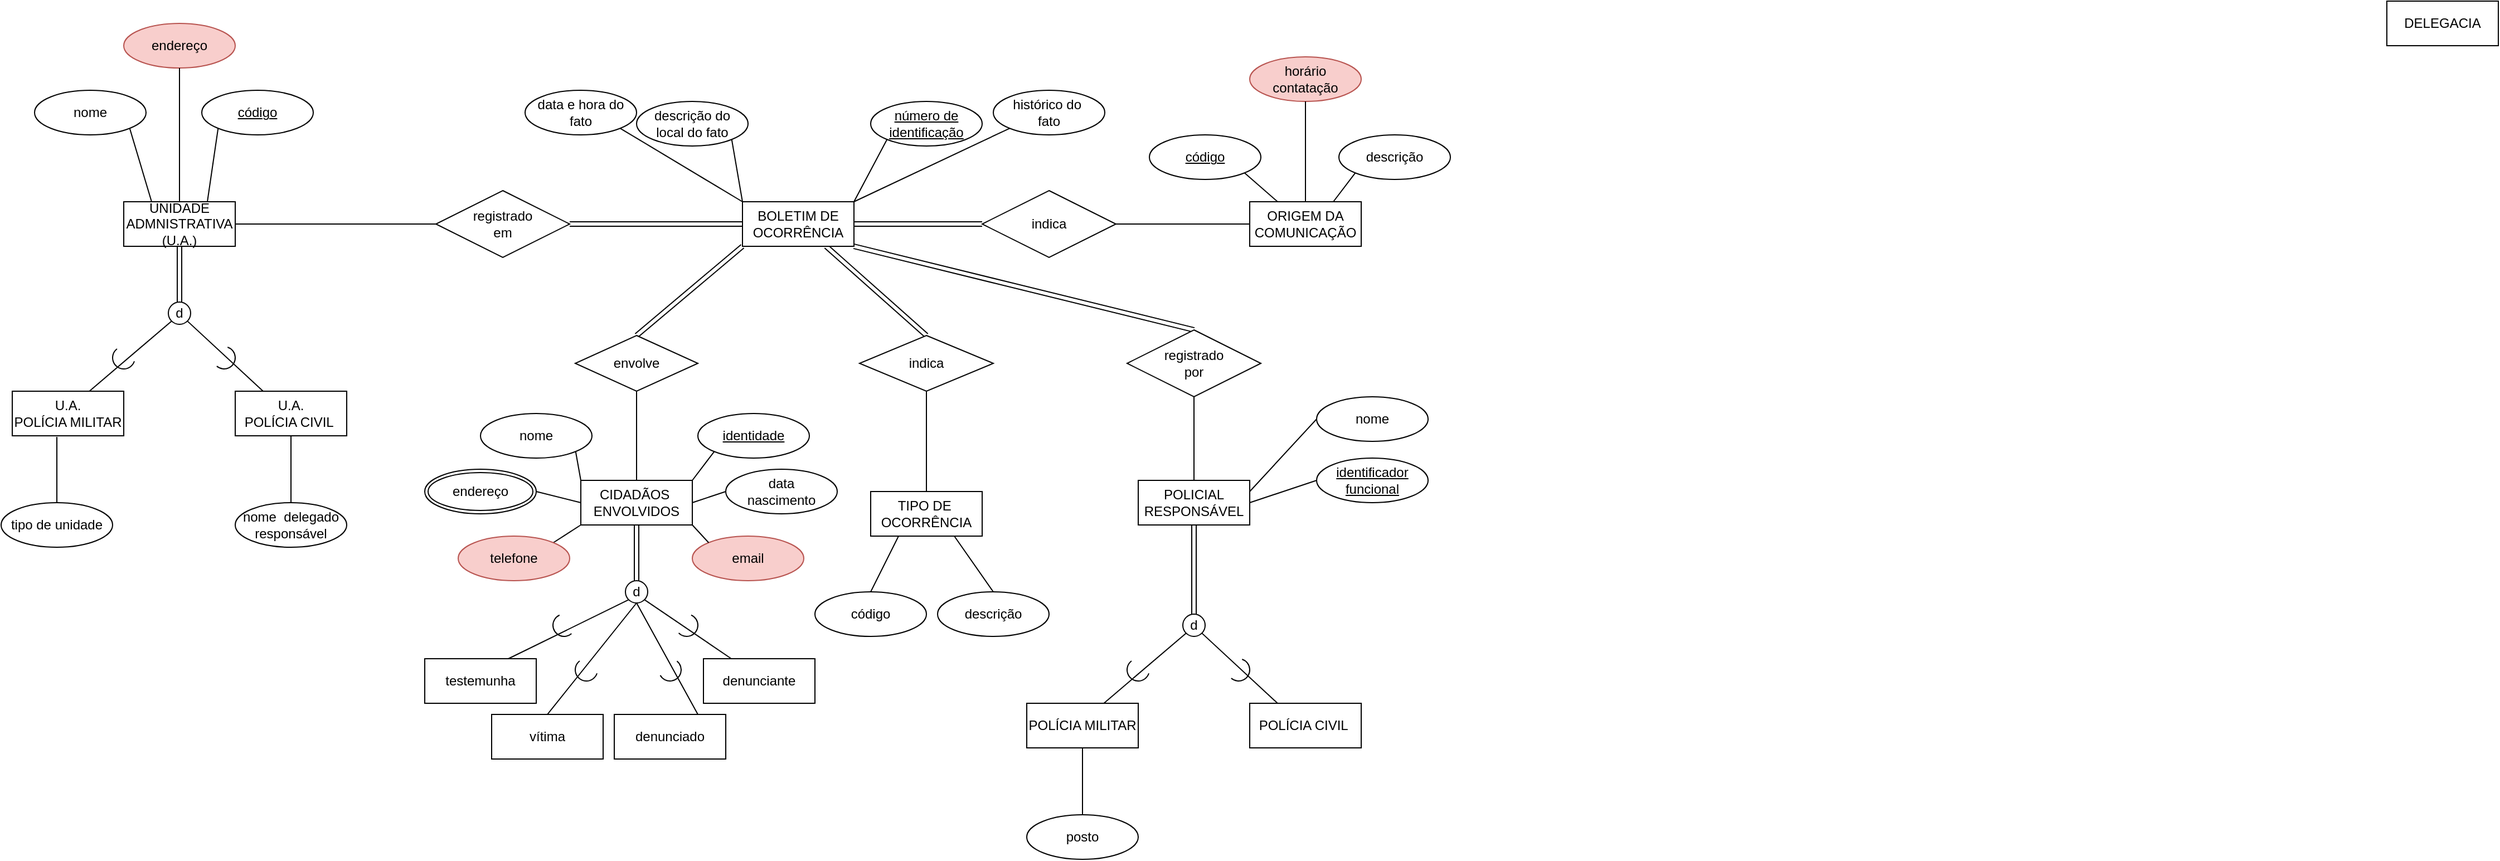 <mxfile version="14.7.6" type="github">
  <diagram id="s9DusNigEION0U9D3sJn" name="Page-1">
    <mxGraphModel dx="3570" dy="1290" grid="1" gridSize="10" guides="1" tooltips="1" connect="1" arrows="1" fold="1" page="1" pageScale="1" pageWidth="1654" pageHeight="1169" math="0" shadow="0">
      <root>
        <mxCell id="0" />
        <mxCell id="1" parent="0" />
        <mxCell id="NwrFMbraZguzJdF94J6V-99" style="edgeStyle=orthogonalEdgeStyle;shape=link;rounded=0;orthogonalLoop=1;jettySize=auto;html=1;exitX=0;exitY=0.5;exitDx=0;exitDy=0;entryX=1;entryY=0.5;entryDx=0;entryDy=0;" edge="1" parent="1" source="NwrFMbraZguzJdF94J6V-1" target="NwrFMbraZguzJdF94J6V-33">
          <mxGeometry relative="1" as="geometry" />
        </mxCell>
        <mxCell id="NwrFMbraZguzJdF94J6V-104" style="edgeStyle=none;shape=link;rounded=0;orthogonalLoop=1;jettySize=auto;html=1;exitX=1;exitY=1;exitDx=0;exitDy=0;entryX=0.5;entryY=0;entryDx=0;entryDy=0;" edge="1" parent="1" source="NwrFMbraZguzJdF94J6V-1" target="NwrFMbraZguzJdF94J6V-77">
          <mxGeometry relative="1" as="geometry" />
        </mxCell>
        <mxCell id="NwrFMbraZguzJdF94J6V-105" style="edgeStyle=none;shape=link;rounded=0;orthogonalLoop=1;jettySize=auto;html=1;exitX=0.75;exitY=1;exitDx=0;exitDy=0;entryX=0.5;entryY=0;entryDx=0;entryDy=0;" edge="1" parent="1" source="NwrFMbraZguzJdF94J6V-1" target="NwrFMbraZguzJdF94J6V-71">
          <mxGeometry relative="1" as="geometry" />
        </mxCell>
        <mxCell id="NwrFMbraZguzJdF94J6V-112" style="edgeStyle=none;shape=link;rounded=0;orthogonalLoop=1;jettySize=auto;html=1;exitX=0;exitY=1;exitDx=0;exitDy=0;entryX=0.5;entryY=0;entryDx=0;entryDy=0;" edge="1" parent="1" source="NwrFMbraZguzJdF94J6V-1" target="NwrFMbraZguzJdF94J6V-49">
          <mxGeometry relative="1" as="geometry" />
        </mxCell>
        <mxCell id="NwrFMbraZguzJdF94J6V-1" value="BOLETIM DE&lt;br&gt;OCORRÊNCIA" style="whiteSpace=wrap;html=1;align=center;" vertex="1" parent="1">
          <mxGeometry x="-935" y="490" width="100" height="40" as="geometry" />
        </mxCell>
        <mxCell id="NwrFMbraZguzJdF94J6V-2" value="data e hora do&lt;br&gt;fato" style="ellipse;whiteSpace=wrap;html=1;align=center;" vertex="1" parent="1">
          <mxGeometry x="-1130" y="390" width="100" height="40" as="geometry" />
        </mxCell>
        <mxCell id="NwrFMbraZguzJdF94J6V-3" value="histórico do&amp;nbsp;&lt;br&gt;fato" style="ellipse;whiteSpace=wrap;html=1;align=center;" vertex="1" parent="1">
          <mxGeometry x="-710" y="390" width="100" height="40" as="geometry" />
        </mxCell>
        <mxCell id="NwrFMbraZguzJdF94J6V-4" value="descrição do&lt;br&gt;local do fato" style="ellipse;whiteSpace=wrap;html=1;align=center;" vertex="1" parent="1">
          <mxGeometry x="-1030" y="400" width="100" height="40" as="geometry" />
        </mxCell>
        <mxCell id="NwrFMbraZguzJdF94J6V-5" value="&lt;u&gt;número de&lt;br&gt;identificação&lt;/u&gt;" style="ellipse;whiteSpace=wrap;html=1;align=center;" vertex="1" parent="1">
          <mxGeometry x="-820" y="400" width="100" height="40" as="geometry" />
        </mxCell>
        <mxCell id="NwrFMbraZguzJdF94J6V-9" value="DELEGACIA" style="whiteSpace=wrap;html=1;align=center;" vertex="1" parent="1">
          <mxGeometry x="540" y="310" width="100" height="40" as="geometry" />
        </mxCell>
        <mxCell id="NwrFMbraZguzJdF94J6V-10" value="ORIGEM DA&lt;br&gt;COMUNICAÇÃO" style="whiteSpace=wrap;html=1;align=center;" vertex="1" parent="1">
          <mxGeometry x="-480" y="490" width="100" height="40" as="geometry" />
        </mxCell>
        <mxCell id="NwrFMbraZguzJdF94J6V-12" value="&lt;u&gt;código&lt;/u&gt;" style="ellipse;whiteSpace=wrap;html=1;align=center;" vertex="1" parent="1">
          <mxGeometry x="-570" y="430" width="100" height="40" as="geometry" />
        </mxCell>
        <mxCell id="NwrFMbraZguzJdF94J6V-13" value="descrição" style="ellipse;whiteSpace=wrap;html=1;align=center;" vertex="1" parent="1">
          <mxGeometry x="-400" y="430" width="100" height="40" as="geometry" />
        </mxCell>
        <mxCell id="NwrFMbraZguzJdF94J6V-107" style="edgeStyle=none;shape=link;rounded=0;orthogonalLoop=1;jettySize=auto;html=1;exitX=0.5;exitY=1;exitDx=0;exitDy=0;entryX=0.5;entryY=0;entryDx=0;entryDy=0;" edge="1" parent="1" source="NwrFMbraZguzJdF94J6V-14" target="NwrFMbraZguzJdF94J6V-50">
          <mxGeometry relative="1" as="geometry" />
        </mxCell>
        <mxCell id="NwrFMbraZguzJdF94J6V-14" value="CIDADÃOS&amp;nbsp;&lt;br&gt;ENVOLVIDOS" style="whiteSpace=wrap;html=1;align=center;" vertex="1" parent="1">
          <mxGeometry x="-1080" y="740" width="100" height="40" as="geometry" />
        </mxCell>
        <mxCell id="NwrFMbraZguzJdF94J6V-15" value="nome" style="ellipse;whiteSpace=wrap;html=1;align=center;" vertex="1" parent="1">
          <mxGeometry x="-1170" y="680" width="100" height="40" as="geometry" />
        </mxCell>
        <mxCell id="NwrFMbraZguzJdF94J6V-16" value="data&lt;br&gt;nascimento" style="ellipse;whiteSpace=wrap;html=1;align=center;" vertex="1" parent="1">
          <mxGeometry x="-950" y="730" width="100" height="40" as="geometry" />
        </mxCell>
        <mxCell id="NwrFMbraZguzJdF94J6V-17" value="&lt;u&gt;identidade&lt;/u&gt;" style="ellipse;whiteSpace=wrap;html=1;align=center;" vertex="1" parent="1">
          <mxGeometry x="-975" y="680" width="100" height="40" as="geometry" />
        </mxCell>
        <mxCell id="NwrFMbraZguzJdF94J6V-19" value="" style="endArrow=none;html=1;rounded=0;exitX=0;exitY=1;exitDx=0;exitDy=0;entryX=1;entryY=0;entryDx=0;entryDy=0;" edge="1" parent="1" source="NwrFMbraZguzJdF94J6V-3" target="NwrFMbraZguzJdF94J6V-1">
          <mxGeometry relative="1" as="geometry">
            <mxPoint x="-745" y="610" as="sourcePoint" />
            <mxPoint x="-585" y="610" as="targetPoint" />
          </mxGeometry>
        </mxCell>
        <mxCell id="NwrFMbraZguzJdF94J6V-20" value="" style="endArrow=none;html=1;rounded=0;exitX=1;exitY=1;exitDx=0;exitDy=0;entryX=0;entryY=0;entryDx=0;entryDy=0;" edge="1" parent="1" source="NwrFMbraZguzJdF94J6V-2" target="NwrFMbraZguzJdF94J6V-1">
          <mxGeometry relative="1" as="geometry">
            <mxPoint x="-745" y="610" as="sourcePoint" />
            <mxPoint x="-585" y="610" as="targetPoint" />
          </mxGeometry>
        </mxCell>
        <mxCell id="NwrFMbraZguzJdF94J6V-21" value="" style="endArrow=none;html=1;rounded=0;exitX=0;exitY=1;exitDx=0;exitDy=0;entryX=1;entryY=0;entryDx=0;entryDy=0;" edge="1" parent="1" source="NwrFMbraZguzJdF94J6V-5" target="NwrFMbraZguzJdF94J6V-1">
          <mxGeometry relative="1" as="geometry">
            <mxPoint x="-745" y="610" as="sourcePoint" />
            <mxPoint x="-585" y="610" as="targetPoint" />
          </mxGeometry>
        </mxCell>
        <mxCell id="NwrFMbraZguzJdF94J6V-22" value="" style="endArrow=none;html=1;rounded=0;exitX=1;exitY=1;exitDx=0;exitDy=0;entryX=0;entryY=0;entryDx=0;entryDy=0;" edge="1" parent="1" source="NwrFMbraZguzJdF94J6V-4" target="NwrFMbraZguzJdF94J6V-1">
          <mxGeometry relative="1" as="geometry">
            <mxPoint x="-745" y="610" as="sourcePoint" />
            <mxPoint x="-875" y="560" as="targetPoint" />
          </mxGeometry>
        </mxCell>
        <mxCell id="NwrFMbraZguzJdF94J6V-23" value="" style="endArrow=none;html=1;rounded=0;entryX=0;entryY=0;entryDx=0;entryDy=0;exitX=1;exitY=1;exitDx=0;exitDy=0;" edge="1" parent="1" source="NwrFMbraZguzJdF94J6V-15" target="NwrFMbraZguzJdF94J6V-14">
          <mxGeometry relative="1" as="geometry">
            <mxPoint x="-1110" y="750" as="sourcePoint" />
            <mxPoint x="-1180" y="740" as="targetPoint" />
          </mxGeometry>
        </mxCell>
        <mxCell id="NwrFMbraZguzJdF94J6V-24" value="" style="endArrow=none;html=1;rounded=0;entryX=0;entryY=1;entryDx=0;entryDy=0;exitX=1;exitY=0;exitDx=0;exitDy=0;" edge="1" parent="1" source="NwrFMbraZguzJdF94J6V-14" target="NwrFMbraZguzJdF94J6V-17">
          <mxGeometry relative="1" as="geometry">
            <mxPoint x="-985" y="750" as="sourcePoint" />
            <mxPoint x="-1180" y="740" as="targetPoint" />
          </mxGeometry>
        </mxCell>
        <mxCell id="NwrFMbraZguzJdF94J6V-27" value="" style="endArrow=none;html=1;rounded=0;exitX=1;exitY=0;exitDx=0;exitDy=0;entryX=0;entryY=1;entryDx=0;entryDy=0;" edge="1" parent="1" source="NwrFMbraZguzJdF94J6V-133" target="NwrFMbraZguzJdF94J6V-14">
          <mxGeometry relative="1" as="geometry">
            <mxPoint x="-1100" y="770" as="sourcePoint" />
            <mxPoint x="-1180" y="740" as="targetPoint" />
          </mxGeometry>
        </mxCell>
        <mxCell id="NwrFMbraZguzJdF94J6V-28" value="" style="endArrow=none;html=1;rounded=0;entryX=0;entryY=0.5;entryDx=0;entryDy=0;exitX=1;exitY=0.5;exitDx=0;exitDy=0;" edge="1" parent="1" source="NwrFMbraZguzJdF94J6V-14" target="NwrFMbraZguzJdF94J6V-16">
          <mxGeometry relative="1" as="geometry">
            <mxPoint x="-1340" y="740" as="sourcePoint" />
            <mxPoint x="-1180" y="740" as="targetPoint" />
          </mxGeometry>
        </mxCell>
        <mxCell id="NwrFMbraZguzJdF94J6V-30" value="" style="endArrow=none;html=1;rounded=0;exitX=0.75;exitY=0;exitDx=0;exitDy=0;entryX=0;entryY=1;entryDx=0;entryDy=0;" edge="1" parent="1" source="NwrFMbraZguzJdF94J6V-10" target="NwrFMbraZguzJdF94J6V-13">
          <mxGeometry relative="1" as="geometry">
            <mxPoint x="-349.645" y="585.858" as="sourcePoint" />
            <mxPoint x="-350" y="510" as="targetPoint" />
          </mxGeometry>
        </mxCell>
        <mxCell id="NwrFMbraZguzJdF94J6V-31" value="" style="endArrow=none;html=1;rounded=0;exitX=0.25;exitY=0;exitDx=0;exitDy=0;entryX=1;entryY=1;entryDx=0;entryDy=0;" edge="1" parent="1" source="NwrFMbraZguzJdF94J6V-10" target="NwrFMbraZguzJdF94J6V-12">
          <mxGeometry relative="1" as="geometry">
            <mxPoint x="-395" y="500" as="sourcePoint" />
            <mxPoint x="-340" y="480" as="targetPoint" />
          </mxGeometry>
        </mxCell>
        <mxCell id="NwrFMbraZguzJdF94J6V-109" style="edgeStyle=none;shape=link;rounded=0;orthogonalLoop=1;jettySize=auto;html=1;exitX=0;exitY=0.5;exitDx=0;exitDy=0;entryX=1;entryY=0.5;entryDx=0;entryDy=0;" edge="1" parent="1" source="NwrFMbraZguzJdF94J6V-32" target="NwrFMbraZguzJdF94J6V-1">
          <mxGeometry relative="1" as="geometry" />
        </mxCell>
        <mxCell id="NwrFMbraZguzJdF94J6V-32" value="indica" style="shape=rhombus;perimeter=rhombusPerimeter;whiteSpace=wrap;html=1;align=center;" vertex="1" parent="1">
          <mxGeometry x="-720" y="480" width="120" height="60" as="geometry" />
        </mxCell>
        <mxCell id="NwrFMbraZguzJdF94J6V-33" value="registrado&lt;br&gt;em" style="shape=rhombus;perimeter=rhombusPerimeter;whiteSpace=wrap;html=1;align=center;" vertex="1" parent="1">
          <mxGeometry x="-1210" y="480" width="120" height="60" as="geometry" />
        </mxCell>
        <mxCell id="NwrFMbraZguzJdF94J6V-101" style="edgeStyle=none;shape=link;rounded=0;orthogonalLoop=1;jettySize=auto;html=1;exitX=0.5;exitY=1;exitDx=0;exitDy=0;entryX=0.5;entryY=0;entryDx=0;entryDy=0;" edge="1" parent="1" source="NwrFMbraZguzJdF94J6V-34" target="NwrFMbraZguzJdF94J6V-35">
          <mxGeometry relative="1" as="geometry" />
        </mxCell>
        <mxCell id="NwrFMbraZguzJdF94J6V-34" value="UNIDADE&lt;br&gt;ADMNISTRATIVA&lt;br&gt;(U.A.)" style="whiteSpace=wrap;html=1;align=center;" vertex="1" parent="1">
          <mxGeometry x="-1490" y="490" width="100" height="40" as="geometry" />
        </mxCell>
        <mxCell id="NwrFMbraZguzJdF94J6V-35" value="d" style="ellipse;whiteSpace=wrap;html=1;aspect=fixed;" vertex="1" parent="1">
          <mxGeometry x="-1450" y="580" width="20" height="20" as="geometry" />
        </mxCell>
        <mxCell id="NwrFMbraZguzJdF94J6V-37" value="" style="endArrow=none;html=1;rounded=0;exitX=0;exitY=1;exitDx=0;exitDy=0;entryX=0.68;entryY=0.025;entryDx=0;entryDy=0;entryPerimeter=0;" edge="1" parent="1" source="NwrFMbraZguzJdF94J6V-35" target="NwrFMbraZguzJdF94J6V-39">
          <mxGeometry relative="1" as="geometry">
            <mxPoint x="-1220" y="700" as="sourcePoint" />
            <mxPoint x="-1490" y="640" as="targetPoint" />
          </mxGeometry>
        </mxCell>
        <mxCell id="NwrFMbraZguzJdF94J6V-38" value="" style="endArrow=none;html=1;rounded=0;exitX=1;exitY=1;exitDx=0;exitDy=0;entryX=0.25;entryY=0;entryDx=0;entryDy=0;" edge="1" parent="1" source="NwrFMbraZguzJdF94J6V-35" target="NwrFMbraZguzJdF94J6V-40">
          <mxGeometry relative="1" as="geometry">
            <mxPoint x="-1437.071" y="607.071" as="sourcePoint" />
            <mxPoint x="-1400" y="640" as="targetPoint" />
          </mxGeometry>
        </mxCell>
        <mxCell id="NwrFMbraZguzJdF94J6V-39" value="U.A.&lt;br&gt;POLÍCIA MILITAR" style="whiteSpace=wrap;html=1;align=center;" vertex="1" parent="1">
          <mxGeometry x="-1590" y="660" width="100" height="40" as="geometry" />
        </mxCell>
        <mxCell id="NwrFMbraZguzJdF94J6V-40" value="U.A.&lt;br&gt;POLÍCIA CIVIL&amp;nbsp;" style="whiteSpace=wrap;html=1;align=center;" vertex="1" parent="1">
          <mxGeometry x="-1390" y="660" width="100" height="40" as="geometry" />
        </mxCell>
        <mxCell id="NwrFMbraZguzJdF94J6V-42" value="" style="verticalLabelPosition=bottom;verticalAlign=top;html=1;shape=mxgraph.basic.arc;startAngle=0.176;endAngle=0.772;rotation=45;" vertex="1" parent="1">
          <mxGeometry x="-1500" y="620" width="20" height="20" as="geometry" />
        </mxCell>
        <mxCell id="NwrFMbraZguzJdF94J6V-43" value="" style="verticalLabelPosition=bottom;verticalAlign=top;html=1;shape=mxgraph.basic.arc;startAngle=0.176;endAngle=0.739;rotation=-45;" vertex="1" parent="1">
          <mxGeometry x="-1410" y="620" width="20" height="20" as="geometry" />
        </mxCell>
        <mxCell id="NwrFMbraZguzJdF94J6V-44" value="tipo de unidade" style="ellipse;whiteSpace=wrap;html=1;align=center;" vertex="1" parent="1">
          <mxGeometry x="-1600" y="760" width="100" height="40" as="geometry" />
        </mxCell>
        <mxCell id="NwrFMbraZguzJdF94J6V-45" value="nome &amp;nbsp;delegado&lt;br&gt;responsável" style="ellipse;whiteSpace=wrap;html=1;align=center;" vertex="1" parent="1">
          <mxGeometry x="-1390" y="760" width="100" height="40" as="geometry" />
        </mxCell>
        <mxCell id="NwrFMbraZguzJdF94J6V-46" value="" style="endArrow=none;html=1;rounded=0;exitX=0.5;exitY=1;exitDx=0;exitDy=0;entryX=0.5;entryY=0;entryDx=0;entryDy=0;" edge="1" parent="1" source="NwrFMbraZguzJdF94J6V-40" target="NwrFMbraZguzJdF94J6V-45">
          <mxGeometry relative="1" as="geometry">
            <mxPoint x="-1140" y="770" as="sourcePoint" />
            <mxPoint x="-980" y="770" as="targetPoint" />
          </mxGeometry>
        </mxCell>
        <mxCell id="NwrFMbraZguzJdF94J6V-48" value="" style="endArrow=none;html=1;rounded=0;entryX=0.5;entryY=0;entryDx=0;entryDy=0;" edge="1" parent="1" target="NwrFMbraZguzJdF94J6V-44">
          <mxGeometry relative="1" as="geometry">
            <mxPoint x="-1550" y="701" as="sourcePoint" />
            <mxPoint x="-980" y="770" as="targetPoint" />
          </mxGeometry>
        </mxCell>
        <mxCell id="NwrFMbraZguzJdF94J6V-49" value="envolve" style="shape=rhombus;perimeter=rhombusPerimeter;whiteSpace=wrap;html=1;align=center;" vertex="1" parent="1">
          <mxGeometry x="-1085" y="610" width="110" height="50" as="geometry" />
        </mxCell>
        <mxCell id="NwrFMbraZguzJdF94J6V-50" value="d" style="ellipse;whiteSpace=wrap;html=1;aspect=fixed;" vertex="1" parent="1">
          <mxGeometry x="-1040" y="830" width="20" height="20" as="geometry" />
        </mxCell>
        <mxCell id="NwrFMbraZguzJdF94J6V-51" value="" style="endArrow=none;html=1;rounded=0;exitX=0.5;exitY=1;exitDx=0;exitDy=0;entryX=0.5;entryY=0;entryDx=0;entryDy=0;" edge="1" parent="1" source="NwrFMbraZguzJdF94J6V-50" target="NwrFMbraZguzJdF94J6V-57">
          <mxGeometry relative="1" as="geometry">
            <mxPoint x="-1040.001" y="861.001" as="sourcePoint" />
            <mxPoint x="-1114.93" y="924.93" as="targetPoint" />
          </mxGeometry>
        </mxCell>
        <mxCell id="NwrFMbraZguzJdF94J6V-52" value="" style="endArrow=none;html=1;rounded=0;exitX=1;exitY=1;exitDx=0;exitDy=0;entryX=0.25;entryY=0;entryDx=0;entryDy=0;" edge="1" parent="1" source="NwrFMbraZguzJdF94J6V-50" target="NwrFMbraZguzJdF94J6V-55">
          <mxGeometry relative="1" as="geometry">
            <mxPoint x="-1009.999" y="878.531" as="sourcePoint" />
            <mxPoint x="-960" y="920" as="targetPoint" />
          </mxGeometry>
        </mxCell>
        <mxCell id="NwrFMbraZguzJdF94J6V-53" value="" style="verticalLabelPosition=bottom;verticalAlign=top;html=1;shape=mxgraph.basic.arc;startAngle=0.176;endAngle=0.772;rotation=-45;direction=south;" vertex="1" parent="1">
          <mxGeometry x="-1085" y="900" width="20" height="20" as="geometry" />
        </mxCell>
        <mxCell id="NwrFMbraZguzJdF94J6V-54" value="" style="verticalLabelPosition=bottom;verticalAlign=top;html=1;shape=mxgraph.basic.arc;startAngle=0.176;endAngle=0.739;rotation=-25;" vertex="1" parent="1">
          <mxGeometry x="-1010" y="900" width="20" height="20" as="geometry" />
        </mxCell>
        <mxCell id="NwrFMbraZguzJdF94J6V-55" value="denunciante" style="whiteSpace=wrap;html=1;align=center;" vertex="1" parent="1">
          <mxGeometry x="-970" y="900" width="100" height="40" as="geometry" />
        </mxCell>
        <mxCell id="NwrFMbraZguzJdF94J6V-56" value="denunciado" style="whiteSpace=wrap;html=1;align=center;" vertex="1" parent="1">
          <mxGeometry x="-1050" y="950" width="100" height="40" as="geometry" />
        </mxCell>
        <mxCell id="NwrFMbraZguzJdF94J6V-57" value="vítima" style="whiteSpace=wrap;html=1;align=center;" vertex="1" parent="1">
          <mxGeometry x="-1160" y="950" width="100" height="40" as="geometry" />
        </mxCell>
        <mxCell id="NwrFMbraZguzJdF94J6V-58" value="testemunha" style="whiteSpace=wrap;html=1;align=center;" vertex="1" parent="1">
          <mxGeometry x="-1220" y="900" width="100" height="40" as="geometry" />
        </mxCell>
        <mxCell id="NwrFMbraZguzJdF94J6V-61" value="" style="endArrow=none;html=1;rounded=0;entryX=0.75;entryY=0;entryDx=0;entryDy=0;" edge="1" parent="1" target="NwrFMbraZguzJdF94J6V-56">
          <mxGeometry relative="1" as="geometry">
            <mxPoint x="-1030" y="850" as="sourcePoint" />
            <mxPoint x="-1100" y="960" as="targetPoint" />
          </mxGeometry>
        </mxCell>
        <mxCell id="NwrFMbraZguzJdF94J6V-63" value="" style="verticalLabelPosition=bottom;verticalAlign=top;html=1;shape=mxgraph.basic.arc;startAngle=0.176;endAngle=0.739;rotation=-40;" vertex="1" parent="1">
          <mxGeometry x="-995" y="860" width="20" height="20" as="geometry" />
        </mxCell>
        <mxCell id="NwrFMbraZguzJdF94J6V-66" value="" style="endArrow=none;html=1;rounded=0;exitX=0;exitY=1;exitDx=0;exitDy=0;entryX=0.75;entryY=0;entryDx=0;entryDy=0;" edge="1" parent="1" source="NwrFMbraZguzJdF94J6V-50" target="NwrFMbraZguzJdF94J6V-58">
          <mxGeometry relative="1" as="geometry">
            <mxPoint x="-1037.071" y="847.071" as="sourcePoint" />
            <mxPoint x="-1089.393" y="876.464" as="targetPoint" />
          </mxGeometry>
        </mxCell>
        <mxCell id="NwrFMbraZguzJdF94J6V-67" value="" style="verticalLabelPosition=bottom;verticalAlign=top;html=1;shape=mxgraph.basic.arc;startAngle=0.176;endAngle=0.724;rotation=-15;direction=south;" vertex="1" parent="1">
          <mxGeometry x="-1105" y="860" width="20" height="20" as="geometry" />
        </mxCell>
        <mxCell id="NwrFMbraZguzJdF94J6V-68" value="endereço" style="ellipse;shape=doubleEllipse;margin=3;whiteSpace=wrap;html=1;align=center;" vertex="1" parent="1">
          <mxGeometry x="-1220" y="730" width="100" height="40" as="geometry" />
        </mxCell>
        <mxCell id="NwrFMbraZguzJdF94J6V-70" value="TIPO DE&amp;nbsp;&lt;br&gt;OCORRÊNCIA" style="whiteSpace=wrap;html=1;align=center;" vertex="1" parent="1">
          <mxGeometry x="-820" y="750" width="100" height="40" as="geometry" />
        </mxCell>
        <mxCell id="NwrFMbraZguzJdF94J6V-71" value="indica" style="shape=rhombus;perimeter=rhombusPerimeter;whiteSpace=wrap;html=1;align=center;" vertex="1" parent="1">
          <mxGeometry x="-830" y="610" width="120" height="50" as="geometry" />
        </mxCell>
        <mxCell id="NwrFMbraZguzJdF94J6V-72" style="edgeStyle=orthogonalEdgeStyle;rounded=0;orthogonalLoop=1;jettySize=auto;html=1;exitX=0.5;exitY=1;exitDx=0;exitDy=0;" edge="1" parent="1" source="NwrFMbraZguzJdF94J6V-70" target="NwrFMbraZguzJdF94J6V-70">
          <mxGeometry relative="1" as="geometry" />
        </mxCell>
        <mxCell id="NwrFMbraZguzJdF94J6V-73" value="código" style="ellipse;whiteSpace=wrap;html=1;align=center;" vertex="1" parent="1">
          <mxGeometry x="-870" y="840" width="100" height="40" as="geometry" />
        </mxCell>
        <mxCell id="NwrFMbraZguzJdF94J6V-74" value="descrição" style="ellipse;whiteSpace=wrap;html=1;align=center;" vertex="1" parent="1">
          <mxGeometry x="-760" y="840" width="100" height="40" as="geometry" />
        </mxCell>
        <mxCell id="NwrFMbraZguzJdF94J6V-75" value="" style="endArrow=none;html=1;rounded=0;entryX=0.25;entryY=1;entryDx=0;entryDy=0;exitX=0.5;exitY=0;exitDx=0;exitDy=0;" edge="1" parent="1" source="NwrFMbraZguzJdF94J6V-73" target="NwrFMbraZguzJdF94J6V-70">
          <mxGeometry relative="1" as="geometry">
            <mxPoint x="-1000" y="830" as="sourcePoint" />
            <mxPoint x="-840" y="830" as="targetPoint" />
          </mxGeometry>
        </mxCell>
        <mxCell id="NwrFMbraZguzJdF94J6V-76" value="" style="endArrow=none;html=1;rounded=0;entryX=0.75;entryY=1;entryDx=0;entryDy=0;exitX=0.5;exitY=0;exitDx=0;exitDy=0;" edge="1" parent="1" source="NwrFMbraZguzJdF94J6V-74" target="NwrFMbraZguzJdF94J6V-70">
          <mxGeometry relative="1" as="geometry">
            <mxPoint x="-810" y="850" as="sourcePoint" />
            <mxPoint x="-785" y="800" as="targetPoint" />
          </mxGeometry>
        </mxCell>
        <mxCell id="NwrFMbraZguzJdF94J6V-77" value="registrado&lt;br&gt;por" style="shape=rhombus;perimeter=rhombusPerimeter;whiteSpace=wrap;html=1;align=center;" vertex="1" parent="1">
          <mxGeometry x="-590" y="605" width="120" height="60" as="geometry" />
        </mxCell>
        <mxCell id="NwrFMbraZguzJdF94J6V-106" style="edgeStyle=none;shape=link;rounded=0;orthogonalLoop=1;jettySize=auto;html=1;exitX=0.5;exitY=1;exitDx=0;exitDy=0;entryX=0.5;entryY=0;entryDx=0;entryDy=0;" edge="1" parent="1" source="NwrFMbraZguzJdF94J6V-78" target="NwrFMbraZguzJdF94J6V-84">
          <mxGeometry relative="1" as="geometry" />
        </mxCell>
        <mxCell id="NwrFMbraZguzJdF94J6V-78" value="POLICIAL&lt;br&gt;RESPONSÁVEL" style="whiteSpace=wrap;html=1;align=center;" vertex="1" parent="1">
          <mxGeometry x="-580" y="740" width="100" height="40" as="geometry" />
        </mxCell>
        <mxCell id="NwrFMbraZguzJdF94J6V-79" value="&lt;u&gt;identificador&lt;/u&gt;&lt;br&gt;&lt;u&gt;funcional&lt;/u&gt;" style="ellipse;whiteSpace=wrap;html=1;align=center;" vertex="1" parent="1">
          <mxGeometry x="-420" y="720" width="100" height="40" as="geometry" />
        </mxCell>
        <mxCell id="NwrFMbraZguzJdF94J6V-80" value="nome" style="ellipse;whiteSpace=wrap;html=1;align=center;" vertex="1" parent="1">
          <mxGeometry x="-420" y="665" width="100" height="40" as="geometry" />
        </mxCell>
        <mxCell id="NwrFMbraZguzJdF94J6V-81" value="" style="endArrow=none;html=1;rounded=0;entryX=0;entryY=0.5;entryDx=0;entryDy=0;exitX=1;exitY=0.5;exitDx=0;exitDy=0;" edge="1" parent="1" source="NwrFMbraZguzJdF94J6V-78" target="NwrFMbraZguzJdF94J6V-79">
          <mxGeometry relative="1" as="geometry">
            <mxPoint x="-960" y="800" as="sourcePoint" />
            <mxPoint x="-800" y="800" as="targetPoint" />
          </mxGeometry>
        </mxCell>
        <mxCell id="NwrFMbraZguzJdF94J6V-82" value="" style="endArrow=none;html=1;rounded=0;entryX=0;entryY=0.5;entryDx=0;entryDy=0;exitX=1;exitY=0.25;exitDx=0;exitDy=0;" edge="1" parent="1" source="NwrFMbraZguzJdF94J6V-78" target="NwrFMbraZguzJdF94J6V-80">
          <mxGeometry relative="1" as="geometry">
            <mxPoint x="-960" y="800" as="sourcePoint" />
            <mxPoint x="-800" y="800" as="targetPoint" />
          </mxGeometry>
        </mxCell>
        <mxCell id="NwrFMbraZguzJdF94J6V-84" value="d" style="ellipse;whiteSpace=wrap;html=1;aspect=fixed;" vertex="1" parent="1">
          <mxGeometry x="-540" y="860" width="20" height="20" as="geometry" />
        </mxCell>
        <mxCell id="NwrFMbraZguzJdF94J6V-85" value="" style="endArrow=none;html=1;rounded=0;exitX=0;exitY=1;exitDx=0;exitDy=0;entryX=0.68;entryY=0.025;entryDx=0;entryDy=0;entryPerimeter=0;" edge="1" parent="1" source="NwrFMbraZguzJdF94J6V-84" target="NwrFMbraZguzJdF94J6V-87">
          <mxGeometry relative="1" as="geometry">
            <mxPoint x="-310" y="980" as="sourcePoint" />
            <mxPoint x="-580" y="920" as="targetPoint" />
          </mxGeometry>
        </mxCell>
        <mxCell id="NwrFMbraZguzJdF94J6V-86" value="" style="endArrow=none;html=1;rounded=0;exitX=1;exitY=1;exitDx=0;exitDy=0;entryX=0.25;entryY=0;entryDx=0;entryDy=0;" edge="1" parent="1" source="NwrFMbraZguzJdF94J6V-84" target="NwrFMbraZguzJdF94J6V-88">
          <mxGeometry relative="1" as="geometry">
            <mxPoint x="-527.071" y="887.071" as="sourcePoint" />
            <mxPoint x="-490" y="920" as="targetPoint" />
          </mxGeometry>
        </mxCell>
        <mxCell id="NwrFMbraZguzJdF94J6V-87" value="POLÍCIA MILITAR" style="whiteSpace=wrap;html=1;align=center;" vertex="1" parent="1">
          <mxGeometry x="-680" y="940" width="100" height="40" as="geometry" />
        </mxCell>
        <mxCell id="NwrFMbraZguzJdF94J6V-88" value="POLÍCIA CIVIL&amp;nbsp;" style="whiteSpace=wrap;html=1;align=center;" vertex="1" parent="1">
          <mxGeometry x="-480" y="940" width="100" height="40" as="geometry" />
        </mxCell>
        <mxCell id="NwrFMbraZguzJdF94J6V-89" value="" style="verticalLabelPosition=bottom;verticalAlign=top;html=1;shape=mxgraph.basic.arc;startAngle=0.176;endAngle=0.772;rotation=45;" vertex="1" parent="1">
          <mxGeometry x="-590" y="900" width="20" height="20" as="geometry" />
        </mxCell>
        <mxCell id="NwrFMbraZguzJdF94J6V-90" value="" style="verticalLabelPosition=bottom;verticalAlign=top;html=1;shape=mxgraph.basic.arc;startAngle=0.176;endAngle=0.739;rotation=-45;" vertex="1" parent="1">
          <mxGeometry x="-500" y="900" width="20" height="20" as="geometry" />
        </mxCell>
        <mxCell id="NwrFMbraZguzJdF94J6V-91" value="posto" style="ellipse;whiteSpace=wrap;html=1;align=center;" vertex="1" parent="1">
          <mxGeometry x="-680" y="1040" width="100" height="40" as="geometry" />
        </mxCell>
        <mxCell id="NwrFMbraZguzJdF94J6V-92" value="" style="endArrow=none;html=1;rounded=0;entryX=0.5;entryY=0;entryDx=0;entryDy=0;exitX=0.5;exitY=1;exitDx=0;exitDy=0;" edge="1" parent="1" source="NwrFMbraZguzJdF94J6V-87" target="NwrFMbraZguzJdF94J6V-91">
          <mxGeometry relative="1" as="geometry">
            <mxPoint x="-1000" y="780" as="sourcePoint" />
            <mxPoint x="-840" y="780" as="targetPoint" />
          </mxGeometry>
        </mxCell>
        <mxCell id="NwrFMbraZguzJdF94J6V-100" value="" style="endArrow=none;html=1;rounded=0;exitX=1;exitY=0.5;exitDx=0;exitDy=0;entryX=0;entryY=0.5;entryDx=0;entryDy=0;" edge="1" parent="1" source="NwrFMbraZguzJdF94J6V-34" target="NwrFMbraZguzJdF94J6V-33">
          <mxGeometry relative="1" as="geometry">
            <mxPoint x="-1040" y="660" as="sourcePoint" />
            <mxPoint x="-880" y="660" as="targetPoint" />
          </mxGeometry>
        </mxCell>
        <mxCell id="NwrFMbraZguzJdF94J6V-110" value="" style="endArrow=none;html=1;rounded=0;entryX=0;entryY=0.5;entryDx=0;entryDy=0;exitX=1;exitY=0.5;exitDx=0;exitDy=0;" edge="1" parent="1" source="NwrFMbraZguzJdF94J6V-32" target="NwrFMbraZguzJdF94J6V-10">
          <mxGeometry relative="1" as="geometry">
            <mxPoint x="-1030" y="700" as="sourcePoint" />
            <mxPoint x="-870" y="700" as="targetPoint" />
          </mxGeometry>
        </mxCell>
        <mxCell id="NwrFMbraZguzJdF94J6V-111" value="" style="endArrow=none;html=1;rounded=0;entryX=0.5;entryY=1;entryDx=0;entryDy=0;exitX=0.5;exitY=0;exitDx=0;exitDy=0;" edge="1" parent="1" source="NwrFMbraZguzJdF94J6V-70" target="NwrFMbraZguzJdF94J6V-71">
          <mxGeometry relative="1" as="geometry">
            <mxPoint x="-1010" y="670" as="sourcePoint" />
            <mxPoint x="-850" y="670" as="targetPoint" />
          </mxGeometry>
        </mxCell>
        <mxCell id="NwrFMbraZguzJdF94J6V-113" value="" style="endArrow=none;html=1;rounded=0;exitX=0.5;exitY=1;exitDx=0;exitDy=0;entryX=0.5;entryY=0;entryDx=0;entryDy=0;" edge="1" parent="1" source="NwrFMbraZguzJdF94J6V-49" target="NwrFMbraZguzJdF94J6V-14">
          <mxGeometry relative="1" as="geometry">
            <mxPoint x="-1070" y="690" as="sourcePoint" />
            <mxPoint x="-910" y="690" as="targetPoint" />
          </mxGeometry>
        </mxCell>
        <mxCell id="NwrFMbraZguzJdF94J6V-114" value="" style="endArrow=none;html=1;rounded=0;entryX=0.5;entryY=1;entryDx=0;entryDy=0;exitX=0.5;exitY=0;exitDx=0;exitDy=0;" edge="1" parent="1" source="NwrFMbraZguzJdF94J6V-78" target="NwrFMbraZguzJdF94J6V-77">
          <mxGeometry relative="1" as="geometry">
            <mxPoint x="-940" y="740" as="sourcePoint" />
            <mxPoint x="-780" y="740" as="targetPoint" />
          </mxGeometry>
        </mxCell>
        <mxCell id="NwrFMbraZguzJdF94J6V-117" value="&lt;u&gt;código&lt;/u&gt;" style="ellipse;whiteSpace=wrap;html=1;align=center;" vertex="1" parent="1">
          <mxGeometry x="-1420" y="390" width="100" height="40" as="geometry" />
        </mxCell>
        <mxCell id="NwrFMbraZguzJdF94J6V-118" value="nome" style="ellipse;whiteSpace=wrap;html=1;align=center;" vertex="1" parent="1">
          <mxGeometry x="-1570" y="390" width="100" height="40" as="geometry" />
        </mxCell>
        <mxCell id="NwrFMbraZguzJdF94J6V-119" value="" style="endArrow=none;html=1;rounded=0;exitX=0;exitY=1;exitDx=0;exitDy=0;entryX=0.75;entryY=0;entryDx=0;entryDy=0;" edge="1" parent="1" source="NwrFMbraZguzJdF94J6V-117" target="NwrFMbraZguzJdF94J6V-34">
          <mxGeometry relative="1" as="geometry">
            <mxPoint x="-1110" y="660" as="sourcePoint" />
            <mxPoint x="-950" y="660" as="targetPoint" />
          </mxGeometry>
        </mxCell>
        <mxCell id="NwrFMbraZguzJdF94J6V-120" value="" style="endArrow=none;html=1;rounded=0;exitX=1;exitY=1;exitDx=0;exitDy=0;entryX=0.25;entryY=0;entryDx=0;entryDy=0;" edge="1" parent="1" source="NwrFMbraZguzJdF94J6V-118" target="NwrFMbraZguzJdF94J6V-34">
          <mxGeometry relative="1" as="geometry">
            <mxPoint x="-1110" y="660" as="sourcePoint" />
            <mxPoint x="-950" y="660" as="targetPoint" />
          </mxGeometry>
        </mxCell>
        <mxCell id="NwrFMbraZguzJdF94J6V-121" value="endereço" style="ellipse;whiteSpace=wrap;html=1;align=center;fillColor=#f8cecc;strokeColor=#b85450;" vertex="1" parent="1">
          <mxGeometry x="-1490" y="330" width="100" height="40" as="geometry" />
        </mxCell>
        <mxCell id="NwrFMbraZguzJdF94J6V-129" value="" style="endArrow=none;html=1;rounded=0;exitX=0.5;exitY=1;exitDx=0;exitDy=0;entryX=0.5;entryY=0;entryDx=0;entryDy=0;" edge="1" parent="1" source="NwrFMbraZguzJdF94J6V-121" target="NwrFMbraZguzJdF94J6V-34">
          <mxGeometry relative="1" as="geometry">
            <mxPoint x="-1474.883" y="434.237" as="sourcePoint" />
            <mxPoint x="-1455" y="500" as="targetPoint" />
          </mxGeometry>
        </mxCell>
        <mxCell id="NwrFMbraZguzJdF94J6V-130" value="horário&lt;br&gt;contatação" style="ellipse;whiteSpace=wrap;html=1;align=center;fillColor=#f8cecc;strokeColor=#b85450;" vertex="1" parent="1">
          <mxGeometry x="-480" y="360" width="100" height="40" as="geometry" />
        </mxCell>
        <mxCell id="NwrFMbraZguzJdF94J6V-131" value="" style="endArrow=none;html=1;rounded=0;exitX=0.5;exitY=0;exitDx=0;exitDy=0;entryX=0.5;entryY=1;entryDx=0;entryDy=0;" edge="1" parent="1" source="NwrFMbraZguzJdF94J6V-10" target="NwrFMbraZguzJdF94J6V-130">
          <mxGeometry relative="1" as="geometry">
            <mxPoint x="-395" y="500" as="sourcePoint" />
            <mxPoint x="-345.355" y="474.142" as="targetPoint" />
          </mxGeometry>
        </mxCell>
        <mxCell id="NwrFMbraZguzJdF94J6V-133" value="telefone" style="ellipse;whiteSpace=wrap;html=1;align=center;fillColor=#f8cecc;strokeColor=#b85450;" vertex="1" parent="1">
          <mxGeometry x="-1190" y="790" width="100" height="40" as="geometry" />
        </mxCell>
        <mxCell id="NwrFMbraZguzJdF94J6V-134" value="" style="endArrow=none;html=1;rounded=0;entryX=0;entryY=0.5;entryDx=0;entryDy=0;exitX=1;exitY=0.5;exitDx=0;exitDy=0;" edge="1" parent="1" source="NwrFMbraZguzJdF94J6V-68" target="NwrFMbraZguzJdF94J6V-14">
          <mxGeometry relative="1" as="geometry">
            <mxPoint x="-1074.645" y="724.142" as="sourcePoint" />
            <mxPoint x="-1070" y="750" as="targetPoint" />
          </mxGeometry>
        </mxCell>
        <mxCell id="NwrFMbraZguzJdF94J6V-135" value="email" style="ellipse;whiteSpace=wrap;html=1;align=center;fillColor=#f8cecc;strokeColor=#b85450;" vertex="1" parent="1">
          <mxGeometry x="-980" y="790" width="100" height="40" as="geometry" />
        </mxCell>
        <mxCell id="NwrFMbraZguzJdF94J6V-136" value="" style="endArrow=none;html=1;rounded=0;entryX=0;entryY=0;entryDx=0;entryDy=0;exitX=1;exitY=1;exitDx=0;exitDy=0;" edge="1" parent="1" source="NwrFMbraZguzJdF94J6V-14" target="NwrFMbraZguzJdF94J6V-135">
          <mxGeometry relative="1" as="geometry">
            <mxPoint x="-970" y="770" as="sourcePoint" />
            <mxPoint x="-940" y="760" as="targetPoint" />
          </mxGeometry>
        </mxCell>
      </root>
    </mxGraphModel>
  </diagram>
</mxfile>
